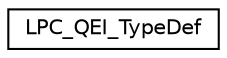 digraph "Graphical Class Hierarchy"
{
  edge [fontname="Helvetica",fontsize="10",labelfontname="Helvetica",labelfontsize="10"];
  node [fontname="Helvetica",fontsize="10",shape=record];
  rankdir="LR";
  Node1 [label="LPC_QEI_TypeDef",height=0.2,width=0.4,color="black", fillcolor="white", style="filled",URL="$db/dfb/structLPC__QEI__TypeDef.html"];
}
